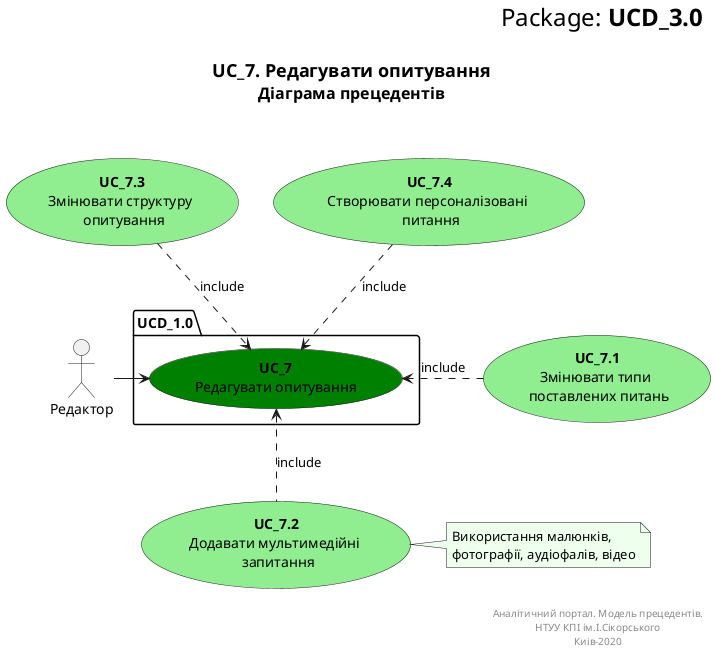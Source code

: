 @startuml UCD_3.0

right header
<font size=24 color=black>Package:<b> UCD_3.0

end header

title
<font size=18 color=black>UC_7. Редагувати опитування
<font size=16 color=black>Діаграма прецедентів


end title

package UCD_1.0 {
usecase "<b>UC_7</b>\nРедагувати опитування" as UC_7 #Green
}

actor "Редактор" as Collaborator
usecase "<b>UC_7.1</b>\nЗмінювати типи \n поставлених питань" as UC_7.1  #LightGreen
usecase "<b>UC_7.2</b>\nДодавати мультимедійні \n запитання"  as UC_7.2 #LightGreen
usecase "<b>UC_7.3</b>\nЗмінювати структуру \n опитування" as UC_7.3  #LightGreen
usecase "<b>UC_7.4</b>\nСтворювати персоналізовані \n питання" as UC_7.4  #LightGreen

Collaborator -> UC_7

UC_7.2 .u.> UC_7 : include
UC_7.3 ..> UC_7 : include
UC_7.4 ..> UC_7: include
UC_7.1 .> UC_7: include

    note right of UC_7.2 #eeffee
        Використання малюнків,
        фотографії, аудіофалів, відео
    end note

right footer

Аналітичний портал. Модель прецедентів.
НТУУ КПІ ім.І.Сікорського
Киів-2020
end footer

@enduml
